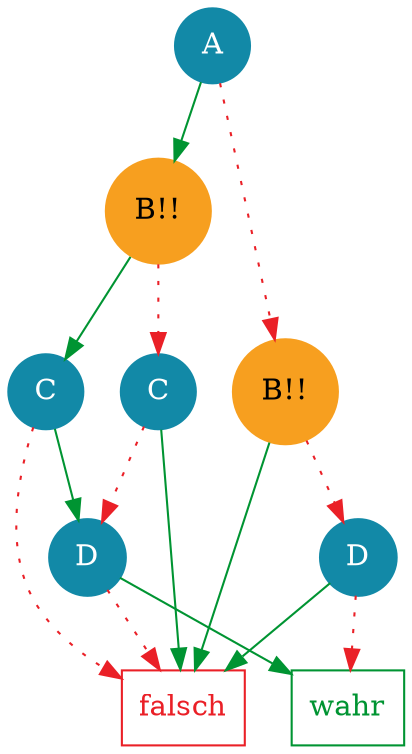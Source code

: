 digraph G {
  bgcolor="#ffffff"

  id0 [shape=box, style=filled, color="#ea2027", fontcolor="#ea2027", fillcolor="#ffffff", label="falsch"]
  id1 [shape=box, style=filled, color="#009432", fontcolor="#009432", fillcolor="#ffffff", label="wahr"]
  id8 [shape=circle, style=filled, color="#1289a7", fontcolor="#ffffff", fillcolor="#1289a7", label="D"]
  id9 [shape=circle, style=filled, color="#1289a7", fontcolor="#ffffff", fillcolor="#1289a7", label="D"]
  id12 [shape=circle, style=filled, color="#1289a7", fontcolor="#ffffff", fillcolor="#1289a7", label="C"]
  id17 [shape=circle, style=filled, color="#f79f1f", fontcolor="#000000", fillcolor="#f79f1f", label="B!!"]
  id18 [shape=circle, style=filled, color="#1289a7", fontcolor="#ffffff", fillcolor="#1289a7", label="C"]
  id19 [shape=circle, style=filled, color="#f79f1f", fontcolor="#000000", fillcolor="#f79f1f", label="B!!"]
  id20 [shape=circle, style=filled, color="#1289a7", fontcolor="#ffffff", fillcolor="#1289a7", label="A"]

  id8 -> id0 [color="#ea2027", fontcolor="#ea2027", style=dotted]
  id8 -> id1 [color="#009432", fontcolor="#009432", style=solid]
  id9 -> id1 [color="#ea2027", fontcolor="#ea2027", style=dotted]
  id9 -> id0 [color="#009432", fontcolor="#009432", style=solid]
  id12 -> id0 [color="#ea2027", fontcolor="#ea2027", style=dotted]
  id12 -> id8 [color="#009432", fontcolor="#009432", style=solid]
  id17 -> id9 [color="#ea2027", fontcolor="#ea2027", style=dotted]
  id17 -> id0 [color="#009432", fontcolor="#009432", style=solid]
  id18 -> id8 [color="#ea2027", fontcolor="#ea2027", style=dotted]
  id18 -> id0 [color="#009432", fontcolor="#009432", style=solid]
  id19 -> id18 [color="#ea2027", fontcolor="#ea2027", style=dotted]
  id19 -> id12 [color="#009432", fontcolor="#009432", style=solid]
  id20 -> id17 [color="#ea2027", fontcolor="#ea2027", style=dotted]
  id20 -> id19 [color="#009432", fontcolor="#009432", style=solid]
}
